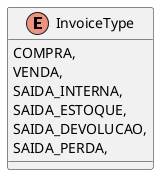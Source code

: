 @startuml
enum InvoiceType {
    COMPRA,
    VENDA,
    SAIDA_INTERNA,
    SAIDA_ESTOQUE,
    SAIDA_DEVOLUCAO,
    SAIDA_PERDA,
}
@enduml
